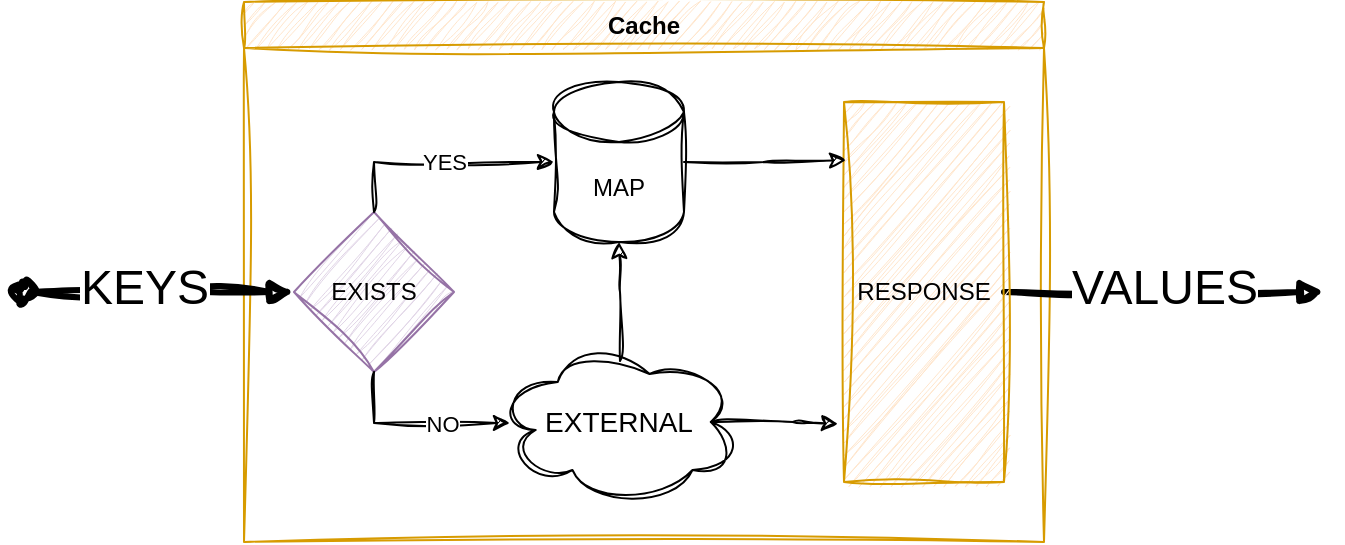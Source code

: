 <mxfile version="22.1.16" type="github">
  <diagram name="Page-1" id="2YBvvXClWsGukQMizWep">
    <mxGraphModel dx="684" dy="325" grid="1" gridSize="10" guides="1" tooltips="1" connect="1" arrows="1" fold="1" page="1" pageScale="1" pageWidth="850" pageHeight="1100" math="0" shadow="0">
      <root>
        <mxCell id="0" />
        <mxCell id="1" parent="0" />
        <mxCell id="YcWAjNrXuXhaVXsh1sb0-1" value="Cache" style="swimlane;whiteSpace=wrap;html=1;fillColor=#ffe6cc;strokeColor=#d79b00;sketch=1;curveFitting=1;jiggle=2;" parent="1" vertex="1">
          <mxGeometry x="290" y="340" width="400" height="270" as="geometry" />
        </mxCell>
        <mxCell id="YcWAjNrXuXhaVXsh1sb0-2" value="VALUES" style="html=1;verticalAlign=bottom;startArrow=none;endArrow=block;startSize=8;edgeStyle=elbowEdgeStyle;elbow=vertical;curved=0;rounded=0;exitX=1;exitY=0.5;exitDx=0;exitDy=0;strokeWidth=3;fontSize=24;fontStyle=0;sketch=1;curveFitting=1;jiggle=2;startFill=0;" parent="YcWAjNrXuXhaVXsh1sb0-1" source="YcWAjNrXuXhaVXsh1sb0-7" edge="1">
          <mxGeometry y="-15" relative="1" as="geometry">
            <mxPoint x="-80" y="570" as="sourcePoint" />
            <mxPoint x="540" y="145" as="targetPoint" />
            <Array as="points">
              <mxPoint x="440" y="145" />
            </Array>
            <mxPoint as="offset" />
          </mxGeometry>
        </mxCell>
        <mxCell id="YcWAjNrXuXhaVXsh1sb0-4" value="EXTERNAL" style="ellipse;shape=cloud;whiteSpace=wrap;html=1;fontSize=14;sketch=1;curveFitting=1;jiggle=2;" parent="YcWAjNrXuXhaVXsh1sb0-1" vertex="1">
          <mxGeometry x="126.25" y="170" width="122.5" height="80" as="geometry" />
        </mxCell>
        <mxCell id="vSAnfTRSjDq2wXXxBvjO-1" value="EXISTS" style="rhombus;whiteSpace=wrap;html=1;fillColor=#e1d5e7;strokeColor=#9673a6;sketch=1;curveFitting=1;jiggle=2;" vertex="1" parent="YcWAjNrXuXhaVXsh1sb0-1">
          <mxGeometry x="25" y="105" width="80" height="80" as="geometry" />
        </mxCell>
        <mxCell id="YcWAjNrXuXhaVXsh1sb0-6" value="MAP" style="shape=cylinder3;whiteSpace=wrap;html=1;boundedLbl=1;backgroundOutline=1;size=15;sketch=1;curveFitting=1;jiggle=2;" parent="YcWAjNrXuXhaVXsh1sb0-1" vertex="1">
          <mxGeometry x="155" y="40" width="65" height="80" as="geometry" />
        </mxCell>
        <mxCell id="vSAnfTRSjDq2wXXxBvjO-2" style="edgeStyle=orthogonalEdgeStyle;rounded=0;orthogonalLoop=1;jettySize=auto;html=1;exitX=0.5;exitY=0;exitDx=0;exitDy=0;entryX=0;entryY=0.5;entryDx=0;entryDy=0;entryPerimeter=0;sketch=1;curveFitting=1;jiggle=2;" edge="1" parent="YcWAjNrXuXhaVXsh1sb0-1" source="vSAnfTRSjDq2wXXxBvjO-1" target="YcWAjNrXuXhaVXsh1sb0-6">
          <mxGeometry relative="1" as="geometry">
            <mxPoint x="210" y="120" as="targetPoint" />
          </mxGeometry>
        </mxCell>
        <mxCell id="vSAnfTRSjDq2wXXxBvjO-11" value="YES" style="edgeLabel;html=1;align=center;verticalAlign=middle;resizable=0;points=[];" vertex="1" connectable="0" parent="vSAnfTRSjDq2wXXxBvjO-2">
          <mxGeometry x="0.217" relative="1" as="geometry">
            <mxPoint x="-10" as="offset" />
          </mxGeometry>
        </mxCell>
        <mxCell id="vSAnfTRSjDq2wXXxBvjO-4" style="edgeStyle=orthogonalEdgeStyle;rounded=0;orthogonalLoop=1;jettySize=auto;html=1;exitX=0.5;exitY=1;exitDx=0;exitDy=0;entryX=0.055;entryY=0.506;entryDx=0;entryDy=0;entryPerimeter=0;sketch=1;curveFitting=1;jiggle=2;" edge="1" parent="YcWAjNrXuXhaVXsh1sb0-1" source="vSAnfTRSjDq2wXXxBvjO-1" target="YcWAjNrXuXhaVXsh1sb0-4">
          <mxGeometry relative="1" as="geometry">
            <mxPoint x="120" y="210" as="targetPoint" />
            <Array as="points">
              <mxPoint x="65" y="211" />
            </Array>
          </mxGeometry>
        </mxCell>
        <mxCell id="vSAnfTRSjDq2wXXxBvjO-12" value="NO" style="edgeLabel;html=1;align=center;verticalAlign=middle;resizable=0;points=[];" vertex="1" connectable="0" parent="vSAnfTRSjDq2wXXxBvjO-4">
          <mxGeometry x="0.262" relative="1" as="geometry">
            <mxPoint as="offset" />
          </mxGeometry>
        </mxCell>
        <mxCell id="YcWAjNrXuXhaVXsh1sb0-7" value="RESPONSE" style="rounded=0;whiteSpace=wrap;html=1;glass=0;sketch=1;curveFitting=1;jiggle=2;fillColor=#ffe6cc;strokeColor=#d79b00;" parent="YcWAjNrXuXhaVXsh1sb0-1" vertex="1">
          <mxGeometry x="300" y="50" width="80" height="190" as="geometry" />
        </mxCell>
        <mxCell id="vSAnfTRSjDq2wXXxBvjO-7" style="edgeStyle=orthogonalEdgeStyle;rounded=0;orthogonalLoop=1;jettySize=auto;html=1;exitX=1;exitY=0.5;exitDx=0;exitDy=0;exitPerimeter=0;entryX=0.013;entryY=0.153;entryDx=0;entryDy=0;entryPerimeter=0;sketch=1;curveFitting=1;jiggle=2;" edge="1" parent="YcWAjNrXuXhaVXsh1sb0-1" source="YcWAjNrXuXhaVXsh1sb0-6" target="YcWAjNrXuXhaVXsh1sb0-7">
          <mxGeometry relative="1" as="geometry" />
        </mxCell>
        <mxCell id="vSAnfTRSjDq2wXXxBvjO-8" style="edgeStyle=orthogonalEdgeStyle;rounded=0;orthogonalLoop=1;jettySize=auto;html=1;exitX=0.875;exitY=0.5;exitDx=0;exitDy=0;exitPerimeter=0;entryX=-0.037;entryY=0.847;entryDx=0;entryDy=0;entryPerimeter=0;sketch=1;curveFitting=1;jiggle=2;" edge="1" parent="YcWAjNrXuXhaVXsh1sb0-1" source="YcWAjNrXuXhaVXsh1sb0-4" target="YcWAjNrXuXhaVXsh1sb0-7">
          <mxGeometry relative="1" as="geometry" />
        </mxCell>
        <mxCell id="vSAnfTRSjDq2wXXxBvjO-9" style="edgeStyle=orthogonalEdgeStyle;rounded=0;orthogonalLoop=1;jettySize=auto;html=1;entryX=0.5;entryY=1;entryDx=0;entryDy=0;entryPerimeter=0;exitX=0.504;exitY=0.119;exitDx=0;exitDy=0;exitPerimeter=0;sketch=1;curveFitting=1;jiggle=2;" edge="1" parent="YcWAjNrXuXhaVXsh1sb0-1" source="YcWAjNrXuXhaVXsh1sb0-4" target="YcWAjNrXuXhaVXsh1sb0-6">
          <mxGeometry relative="1" as="geometry" />
        </mxCell>
        <mxCell id="aM9ryv3xv72pqoxQDRHE-3" value="KEYS" style="html=1;verticalAlign=bottom;startArrow=oval;endArrow=block;startSize=8;edgeStyle=elbowEdgeStyle;elbow=vertical;curved=0;rounded=0;strokeWidth=3;fontSize=24;fontStyle=0;sketch=1;curveFitting=1;jiggle=2;entryX=0;entryY=0.5;entryDx=0;entryDy=0;labelBackgroundColor=default;" parent="1" edge="1" target="vSAnfTRSjDq2wXXxBvjO-1">
          <mxGeometry x="-0.111" y="-15" relative="1" as="geometry">
            <mxPoint x="180" y="485" as="sourcePoint" />
            <mxPoint x="230" y="480" as="targetPoint" />
            <mxPoint as="offset" />
            <Array as="points" />
          </mxGeometry>
        </mxCell>
      </root>
    </mxGraphModel>
  </diagram>
</mxfile>
